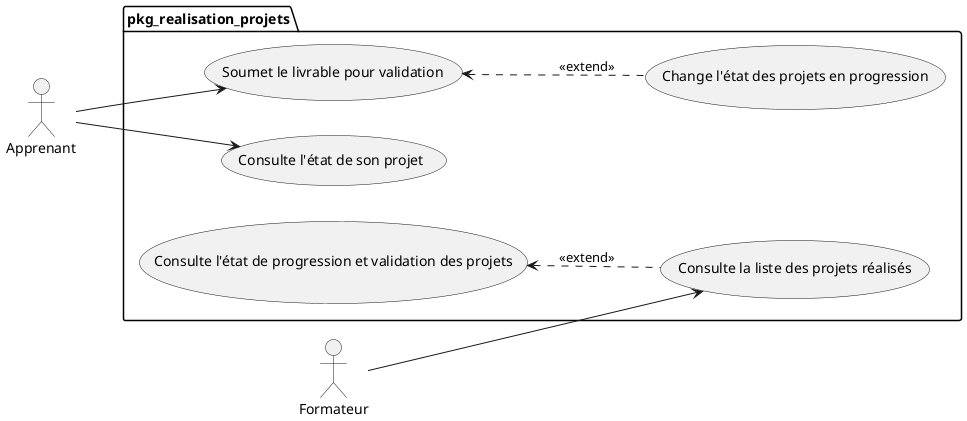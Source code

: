 @startuml uses_cases_pkg_realisation_projets

left to right direction


actor Apprenant as apprenant
actor Formateur as formateur
package pkg_realisation_projets {


  apprenant --> (Soumet le livrable pour validation)
  apprenant --> (Consulte l'état de son projet)
  formateur --> (Consulte la liste des projets réalisés)
  (Consulte l'état de progression et validation des projets) <.. (Consulte la liste des projets réalisés) : <<extend>>
  (Soumet le livrable pour validation) <.. (Change l'état des projets en progression) : <<extend>>
}

@enduml
